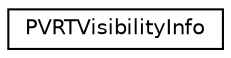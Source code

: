 digraph "Graphical Class Hierarchy"
{
  edge [fontname="Helvetica",fontsize="10",labelfontname="Helvetica",labelfontsize="10"];
  node [fontname="Helvetica",fontsize="10",shape=record];
  rankdir="LR";
  Node1 [label="PVRTVisibilityInfo",height=0.2,width=0.4,color="black", fillcolor="white", style="filled",URL="$struct_p_v_r_t_visibility_info.html"];
}
